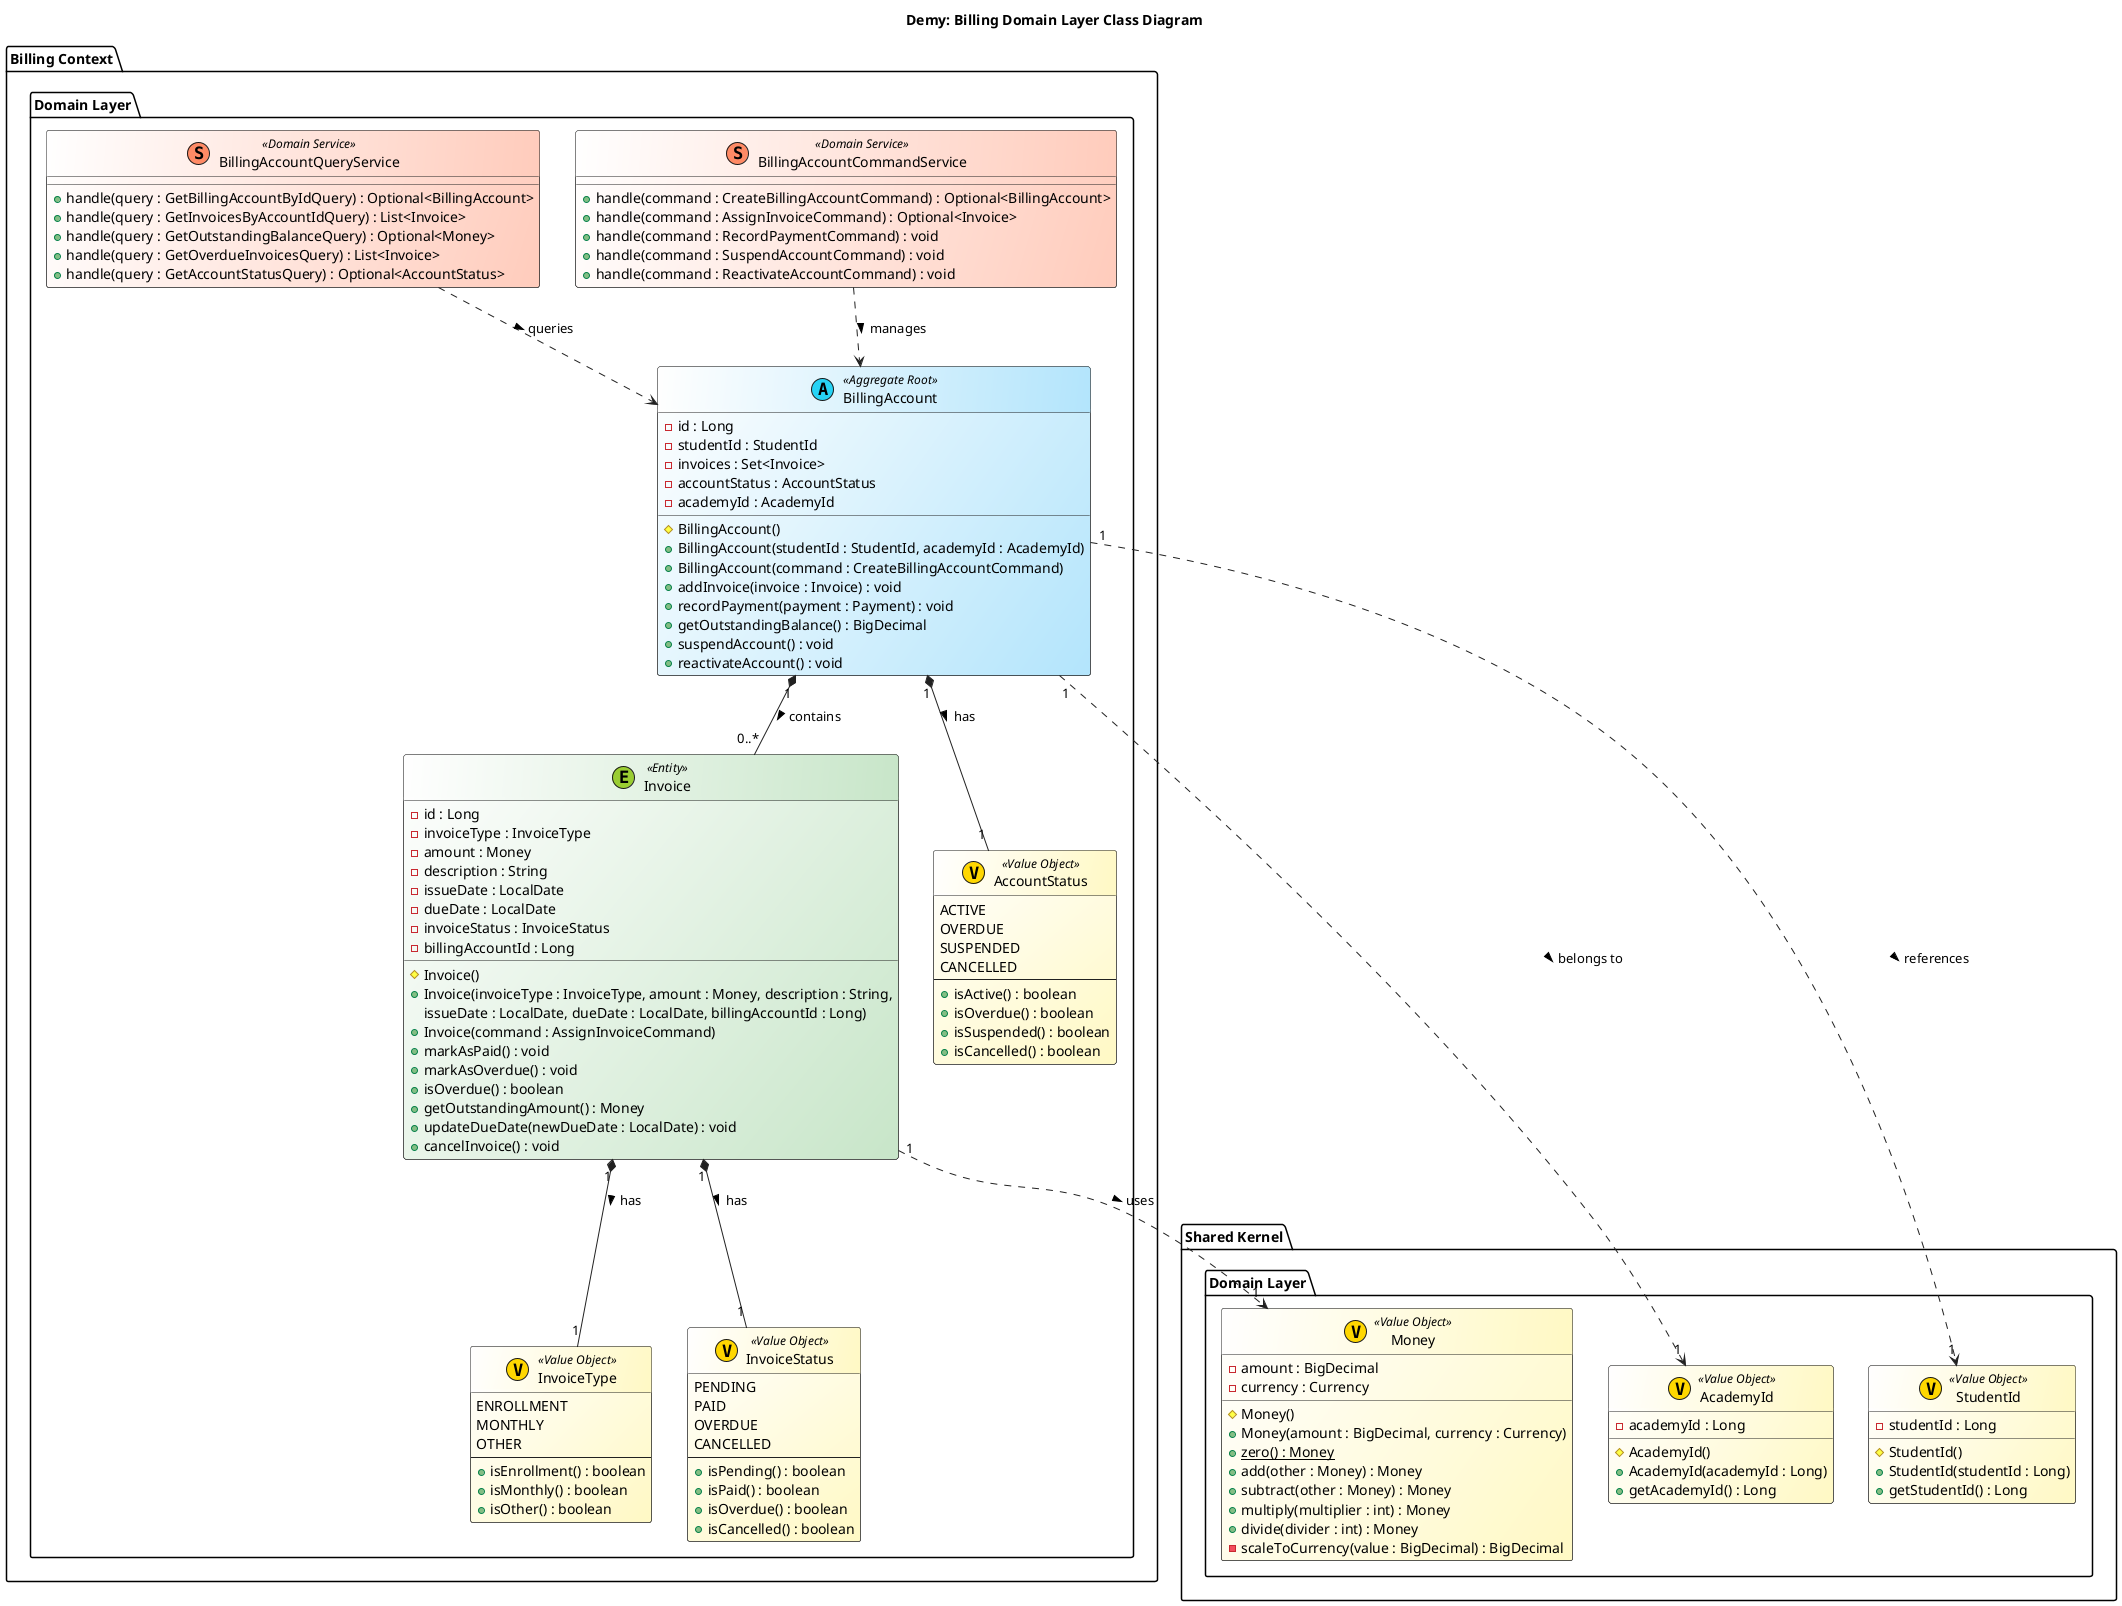 @startuml Demy: Billing Domain Layer Class Diagram

title Demy: Billing Domain Layer Class Diagram

skinparam class {
    BackgroundColor<<Aggregate Root>> #FFFFFF/B3E5FC
    BackgroundColor<<Entity>> #FFFFFF/C8E6C9
    BackgroundColor<<Value Object>> #FFFFFF/FFF9C4
    BackgroundColor<<Domain Service>> #FFFFFF/FFCCBC
    BorderColor #212121
    ArrowColor #212121
    FontSize 14
}

package "Billing Context" {
    package "Domain Layer" {
        class "BillingAccount" <<(A, #27D3F5) Aggregate Root>> {
            - id : Long
            - studentId : StudentId
            - invoices : Set<Invoice>
            - accountStatus : AccountStatus
            - academyId : AcademyId
            # BillingAccount()
            + BillingAccount(studentId : StudentId, academyId : AcademyId)
            + BillingAccount(command : CreateBillingAccountCommand)
            + addInvoice(invoice : Invoice) : void
            + recordPayment(payment : Payment) : void
            + getOutstandingBalance() : BigDecimal
            + suspendAccount() : void
            + reactivateAccount() : void
        }

        class "Invoice" <<(E, #9ACD32) Entity>> {
            - id : Long
            - invoiceType : InvoiceType
            - amount : Money
            - description : String
            - issueDate : LocalDate
            - dueDate : LocalDate
            - invoiceStatus : InvoiceStatus
            - billingAccountId : Long
            # Invoice()
            + Invoice(invoiceType : InvoiceType, amount : Money, description : String,
              issueDate : LocalDate, dueDate : LocalDate, billingAccountId : Long)
            + Invoice(command : AssignInvoiceCommand)
            + markAsPaid() : void
            + markAsOverdue() : void
            + isOverdue() : boolean
            + getOutstandingAmount() : Money
            + updateDueDate(newDueDate : LocalDate) : void
            + cancelInvoice() : void
        }

        class "AccountStatus" <<(V, #FFD700) Value Object>> {
            ACTIVE
            OVERDUE
            SUSPENDED
            CANCELLED
            --
            + isActive() : boolean
            + isOverdue() : boolean
            + isSuspended() : boolean
            + isCancelled() : boolean
        }

        class "InvoiceType" <<(V, #FFD700) Value Object>> {
            ENROLLMENT
            MONTHLY
            OTHER
            --
            + isEnrollment() : boolean
            + isMonthly() : boolean
            + isOther() : boolean
        }

        class "InvoiceStatus" <<(V, #FFD700) Value Object>> {
            PENDING
            PAID
            OVERDUE
            CANCELLED
            --
            + isPending() : boolean
            + isPaid() : boolean
            + isOverdue() : boolean
            + isCancelled() : boolean
        }

        class "BillingAccountCommandService" <<(S, #FF8A65) Domain Service>> {
            + handle(command : CreateBillingAccountCommand) : Optional<BillingAccount>
            + handle(command : AssignInvoiceCommand) : Optional<Invoice>
            + handle(command : RecordPaymentCommand) : void
            + handle(command : SuspendAccountCommand) : void
            + handle(command : ReactivateAccountCommand) : void
        }

        class "BillingAccountQueryService" <<(S, #FF8A65) Domain Service>> {
            + handle(query : GetBillingAccountByIdQuery) : Optional<BillingAccount>
            + handle(query : GetInvoicesByAccountIdQuery) : List<Invoice>
            + handle(query : GetOutstandingBalanceQuery) : Optional<Money>
            + handle(query : GetOverdueInvoicesQuery) : List<Invoice>
            + handle(query : GetAccountStatusQuery) : Optional<AccountStatus>
        }
    }
}

package "Shared Kernel" {
    package "Domain Layer" {
        class "AcademyId" <<(V, #FFD700) Value Object>> {
            - academyId : Long
            # AcademyId()
            + AcademyId(academyId : Long)
            + getAcademyId() : Long
        }

        class "StudentId" <<(V, #FFD700) Value Object>> {
            - studentId : Long
            # StudentId()
            + StudentId(studentId : Long)
            + getStudentId() : Long
        }

        class "Money" <<(V, #FFD700) Value Object>> {
            - amount : BigDecimal
            - currency : Currency
            # Money()
            + Money(amount : BigDecimal, currency : Currency)
            + {static} zero() : Money
            + add(other : Money) : Money
            + subtract(other : Money) : Money
            + multiply(multiplier : int) : Money
            + divide(divider : int) : Money
            - scaleToCurrency(value : BigDecimal) : BigDecimal
        }
    }
}

' Billing Relationships
BillingAccount "1" *-- "0..*" Invoice : contains >
BillingAccount "1" *-- "1" AccountStatus : has >
Invoice "1" *-- "1" InvoiceType : has >
Invoice "1" *-- "1" InvoiceStatus : has >
BillingAccountCommandService ..> BillingAccount : manages >
BillingAccountQueryService ..> BillingAccount : queries >

' Relationships between contexts
BillingAccount "1" ..> "1" StudentId : references >
BillingAccount "1" ..> "1" AcademyId : belongs to >
Invoice "1" ..> "1" Money : uses >

@enduml